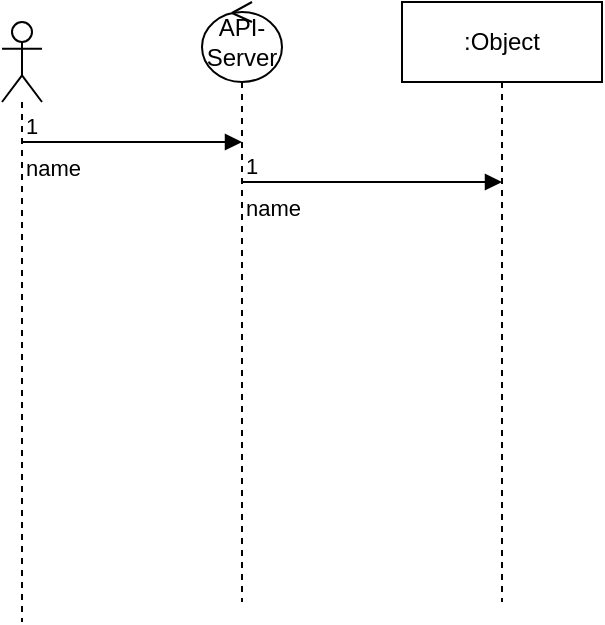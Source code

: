 <mxfile version="22.1.4" type="github">
  <diagram name="第 1 页" id="mInH0_pcrOytj04XMfgT">
    <mxGraphModel dx="1500" dy="815" grid="1" gridSize="10" guides="1" tooltips="1" connect="1" arrows="1" fold="1" page="1" pageScale="1" pageWidth="827" pageHeight="1169" math="0" shadow="0">
      <root>
        <mxCell id="0" />
        <mxCell id="1" parent="0" />
        <mxCell id="hQuDMWemRXP6lPWNjiig-1" value=":Object" style="shape=umlLifeline;perimeter=lifelinePerimeter;whiteSpace=wrap;html=1;container=1;dropTarget=0;collapsible=0;recursiveResize=0;outlineConnect=0;portConstraint=eastwest;newEdgeStyle={&quot;curved&quot;:0,&quot;rounded&quot;:0};" vertex="1" parent="1">
          <mxGeometry x="230" y="110" width="100" height="300" as="geometry" />
        </mxCell>
        <mxCell id="hQuDMWemRXP6lPWNjiig-3" value="API-Server" style="shape=umlLifeline;perimeter=lifelinePerimeter;whiteSpace=wrap;html=1;container=1;dropTarget=0;collapsible=0;recursiveResize=0;outlineConnect=0;portConstraint=eastwest;newEdgeStyle={&quot;curved&quot;:0,&quot;rounded&quot;:0};participant=umlControl;" vertex="1" parent="1">
          <mxGeometry x="130" y="110" width="40" height="300" as="geometry" />
        </mxCell>
        <mxCell id="hQuDMWemRXP6lPWNjiig-4" value="" style="shape=umlLifeline;perimeter=lifelinePerimeter;whiteSpace=wrap;html=1;container=1;dropTarget=0;collapsible=0;recursiveResize=0;outlineConnect=0;portConstraint=eastwest;newEdgeStyle={&quot;curved&quot;:0,&quot;rounded&quot;:0};participant=umlActor;" vertex="1" parent="1">
          <mxGeometry x="30" y="120" width="20" height="300" as="geometry" />
        </mxCell>
        <mxCell id="hQuDMWemRXP6lPWNjiig-5" value="name" style="endArrow=block;endFill=1;html=1;edgeStyle=orthogonalEdgeStyle;align=left;verticalAlign=top;rounded=0;" edge="1" parent="1">
          <mxGeometry x="-1" relative="1" as="geometry">
            <mxPoint x="40" y="180" as="sourcePoint" />
            <mxPoint x="150" y="180" as="targetPoint" />
          </mxGeometry>
        </mxCell>
        <mxCell id="hQuDMWemRXP6lPWNjiig-6" value="1" style="edgeLabel;resizable=0;html=1;align=left;verticalAlign=bottom;" connectable="0" vertex="1" parent="hQuDMWemRXP6lPWNjiig-5">
          <mxGeometry x="-1" relative="1" as="geometry" />
        </mxCell>
        <mxCell id="hQuDMWemRXP6lPWNjiig-7" value="name" style="endArrow=block;endFill=1;html=1;edgeStyle=orthogonalEdgeStyle;align=left;verticalAlign=top;rounded=0;" edge="1" parent="1">
          <mxGeometry x="-1" relative="1" as="geometry">
            <mxPoint x="150" y="200" as="sourcePoint" />
            <mxPoint x="280" y="200" as="targetPoint" />
          </mxGeometry>
        </mxCell>
        <mxCell id="hQuDMWemRXP6lPWNjiig-8" value="1" style="edgeLabel;resizable=0;html=1;align=left;verticalAlign=bottom;" connectable="0" vertex="1" parent="hQuDMWemRXP6lPWNjiig-7">
          <mxGeometry x="-1" relative="1" as="geometry" />
        </mxCell>
      </root>
    </mxGraphModel>
  </diagram>
</mxfile>

